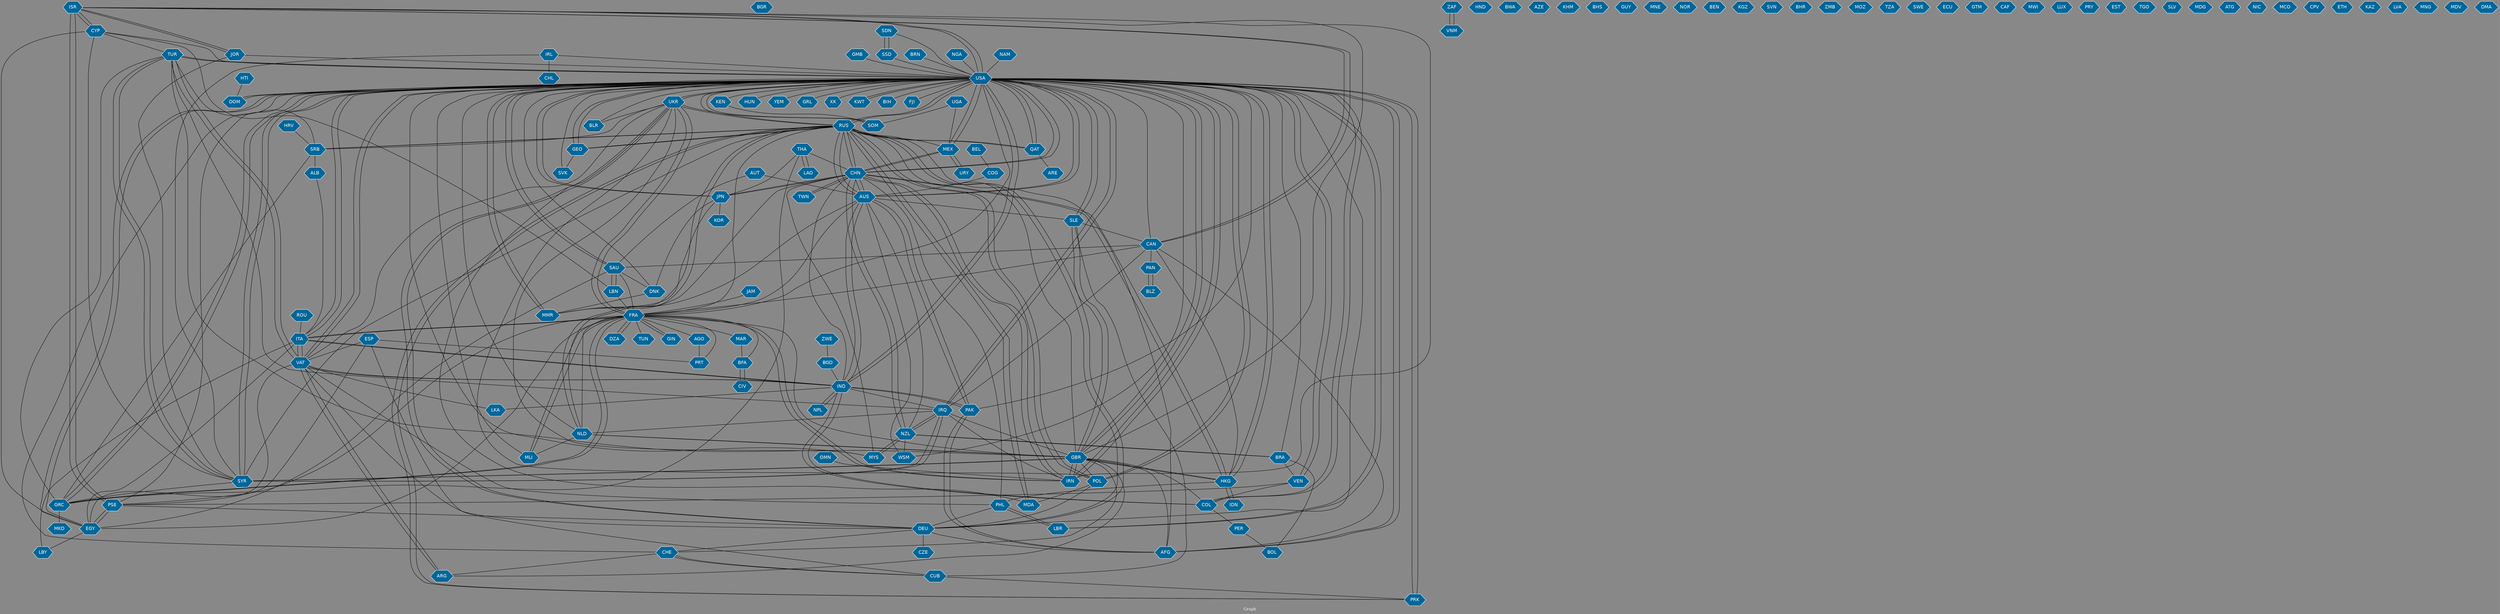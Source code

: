 // Countries together in item graph
graph {
	graph [bgcolor="#888888" fontcolor=white fontsize=12 label="Graph" outputorder=edgesfirst overlap=prism]
	node [color=white fillcolor="#006699" fontcolor=white fontname=Helvetica shape=hexagon style=filled]
	edge [arrowhead=open color=black fontcolor=white fontname=Courier fontsize=12]
		ISR [label=ISR]
		CYP [label=CYP]
		UKR [label=UKR]
		USA [label=USA]
		MEX [label=MEX]
		NGA [label=NGA]
		ARG [label=ARG]
		ESP [label=ESP]
		GRC [label=GRC]
		MAR [label=MAR]
		GBR [label=GBR]
		BGR [label=BGR]
		SYR [label=SYR]
		CHN [label=CHN]
		ITA [label=ITA]
		ROU [label=ROU]
		BGD [label=BGD]
		PHL [label=PHL]
		NZL [label=NZL]
		JPN [label=JPN]
		KEN [label=KEN]
		IRN [label=IRN]
		ZAF [label=ZAF]
		LBR [label=LBR]
		AFG [label=AFG]
		HUN [label=HUN]
		MMR [label=MMR]
		BRA [label=BRA]
		COL [label=COL]
		RUS [label=RUS]
		PRK [label=PRK]
		YEM [label=YEM]
		DOM [label=DOM]
		IRQ [label=IRQ]
		IND [label=IND]
		HND [label=HND]
		BWA [label=BWA]
		SAU [label=SAU]
		CHE [label=CHE]
		PAK [label=PAK]
		SRB [label=SRB]
		NLD [label=NLD]
		VEN [label=VEN]
		LKA [label=LKA]
		EGY [label=EGY]
		PSE [label=PSE]
		TUR [label=TUR]
		AZE [label=AZE]
		DEU [label=DEU]
		CHL [label=CHL]
		HKG [label=HKG]
		FRA [label=FRA]
		MLI [label=MLI]
		KHM [label=KHM]
		VAT [label=VAT]
		POL [label=POL]
		ALB [label=ALB]
		HTI [label=HTI]
		CUB [label=CUB]
		MYS [label=MYS]
		IDN [label=IDN]
		SDN [label=SDN]
		SSD [label=SSD]
		NPL [label=NPL]
		DZA [label=DZA]
		GEO [label=GEO]
		AUS [label=AUS]
		JOR [label=JOR]
		ARE [label=ARE]
		BHS [label=BHS]
		CAN [label=CAN]
		THA [label=THA]
		NAM [label=NAM]
		CZE [label=CZE]
		TWN [label=TWN]
		PRT [label=PRT]
		TUN [label=TUN]
		LBN [label=LBN]
		QAT [label=QAT]
		GUY [label=GUY]
		AUT [label=AUT]
		GMB [label=GMB]
		BEL [label=BEL]
		LBY [label=LBY]
		BFA [label=BFA]
		MNE [label=MNE]
		SLE [label=SLE]
		CIV [label=CIV]
		ZWE [label=ZWE]
		SVK [label=SVK]
		JAM [label=JAM]
		GRL [label=GRL]
		NOR [label=NOR]
		WSM [label=WSM]
		PER [label=PER]
		BEN [label=BEN]
		IRL [label=IRL]
		KGZ [label=KGZ]
		BLZ [label=BLZ]
		PAN [label=PAN]
		SVN [label=SVN]
		GIN [label=GIN]
		BHR [label=BHR]
		MDA [label=MDA]
		DNK [label=DNK]
		UGA [label=UGA]
		VNM [label=VNM]
		ZMB [label=ZMB]
		COG [label=COG]
		MOZ [label=MOZ]
		TZA [label=TZA]
		HRV [label=HRV]
		XK [label=XK]
		SWE [label=SWE]
		KWT [label=KWT]
		ECU [label=ECU]
		GTM [label=GTM]
		CAF [label=CAF]
		MWI [label=MWI]
		LUX [label=LUX]
		PRY [label=PRY]
		KOR [label=KOR]
		EST [label=EST]
		TGO [label=TGO]
		BIH [label=BIH]
		URY [label=URY]
		SLV [label=SLV]
		OMN [label=OMN]
		MKD [label=MKD]
		SOM [label=SOM]
		AGO [label=AGO]
		BLR [label=BLR]
		BOL [label=BOL]
		MDG [label=MDG]
		ATG [label=ATG]
		NIC [label=NIC]
		MCO [label=MCO]
		CPV [label=CPV]
		ETH [label=ETH]
		KAZ [label=KAZ]
		LVA [label=LVA]
		MNG [label=MNG]
		BRN [label=BRN]
		MDV [label=MDV]
		FJI [label=FJI]
		LAO [label=LAO]
		DMA [label=DMA]
			HKG -- USA [weight=1]
			DNK -- MMR [weight=1]
			UKR -- FRA [weight=1]
			ESP -- PSE [weight=1]
			TUR -- SYR [weight=4]
			NZL -- IRQ [weight=1]
			SYR -- TUR [weight=3]
			VEN -- USA [weight=2]
			MLI -- FRA [weight=1]
			EGY -- FRA [weight=1]
			IDN -- HKG [weight=2]
			USA -- VAT [weight=7]
			GBR -- COL [weight=1]
			SYR -- GRC [weight=1]
			FRA -- USA [weight=2]
			FRA -- AGO [weight=1]
			ESP -- PRT [weight=1]
			CAN -- USA [weight=1]
			ALB -- ITA [weight=1]
			USA -- GRL [weight=1]
			VAT -- IND [weight=1]
			GBR -- IRN [weight=7]
			IND -- VAT [weight=1]
			ROU -- ITA [weight=1]
			IRQ -- GBR [weight=1]
			USA -- COL [weight=1]
			AUT -- AUS [weight=1]
			CYP -- TUR [weight=1]
			MYS -- USA [weight=1]
			SLE -- USA [weight=1]
			DEU -- CHE [weight=1]
			LBR -- PHL [weight=1]
			USA -- MLI [weight=1]
			VAT -- TUR [weight=5]
			EGY -- CYP [weight=2]
			RUS -- GEO [weight=3]
			SLE -- GBR [weight=1]
			BEL -- COG [weight=1]
			KWT -- USA [weight=1]
			USA -- SOM [weight=1]
			EGY -- SAU [weight=1]
			ITA -- IND [weight=1]
			AFG -- USA [weight=6]
			IRL -- USA [weight=1]
			GBR -- ARG [weight=1]
			TUR -- VAT [weight=4]
			ITA -- EGY [weight=1]
			VNM -- ZAF [weight=1]
			GRC -- FRA [weight=2]
			USA -- LBR [weight=1]
			ISR -- IRN [weight=1]
			MEX -- URY [weight=1]
			HRV -- SRB [weight=2]
			RUS -- DEU [weight=4]
			MYS -- CHN [weight=1]
			CHE -- CUB [weight=1]
			MMR -- AUS [weight=1]
			DEU -- CZE [weight=2]
			SDN -- SSD [weight=4]
			DOM -- USA [weight=1]
			USA -- YEM [weight=3]
			JPN -- CHN [weight=4]
			JPN -- MMR [weight=1]
			PAK -- IND [weight=1]
			IRL -- SYR [weight=1]
			TUR -- USA [weight=1]
			FRA -- MLI [weight=1]
			HKG -- CAN [weight=1]
			LAO -- THA [weight=1]
			PRK -- USA [weight=2]
			FRA -- IRN [weight=2]
			RUS -- QAT [weight=1]
			USA -- UKR [weight=1]
			USA -- IRN [weight=12]
			COL -- PER [weight=1]
			NZL -- BRA [weight=1]
			AUS -- RUS [weight=1]
			UKR -- MYS [weight=2]
			NZL -- MYS [weight=1]
			PHL -- CHN [weight=1]
			BRN -- USA [weight=1]
			TWN -- CHN [weight=1]
			ITA -- FRA [weight=1]
			USA -- AFG [weight=2]
			DEU -- RUS [weight=4]
			JPN -- USA [weight=4]
			IRQ -- IRN [weight=1]
			CHN -- USA [weight=12]
			AGO -- PRT [weight=1]
			AUS -- USA [weight=1]
			GRC -- TUR [weight=1]
			COL -- IND [weight=1]
			EGY -- PSE [weight=1]
			USA -- CHE [weight=1]
			CYP -- SYR [weight=1]
			USA -- SVK [weight=2]
			IND -- AUS [weight=2]
			MYS -- NZL [weight=1]
			QAT -- ARE [weight=1]
			PAK -- AFG [weight=2]
			IRN -- FRA [weight=2]
			SRB -- GRC [weight=1]
			RUS -- SYR [weight=1]
			IND -- USA [weight=3]
			FRA -- CAN [weight=2]
			CHN -- AUS [weight=2]
			JOR -- SYR [weight=2]
			AUS -- PAK [weight=1]
			GBR -- HKG [weight=2]
			CHN -- TWN [weight=1]
			FRA -- TUN [weight=1]
			CUB -- CHE [weight=2]
			USA -- SYR [weight=5]
			VAT -- USA [weight=8]
			PAN -- BLZ [weight=1]
			DZA -- FRA [weight=1]
			GBR -- USA [weight=2]
			USA -- IRQ [weight=7]
			HKG -- PHL [weight=2]
			GBR -- SLE [weight=1]
			PSE -- EGY [weight=2]
			RUS -- POL [weight=3]
			HKG -- GBR [weight=1]
			USA -- TUR [weight=3]
			CHN -- JPN [weight=11]
			POL -- DEU [weight=1]
			UKR -- USA [weight=8]
			JAM -- FRA [weight=1]
			RUS -- PRK [weight=2]
			IRQ -- SYR [weight=2]
			RUS -- MDA [weight=2]
			PSE -- ISR [weight=16]
			DEU -- VAT [weight=1]
			RUS -- NLD [weight=1]
			PER -- BOL [weight=1]
			SLE -- CAN [weight=1]
			ISR -- USA [weight=1]
			GEO -- USA [weight=1]
			TUR -- IRQ [weight=1]
			UKR -- MDA [weight=1]
			MAR -- BFA [weight=1]
			PSE -- DEU [weight=1]
			GBR -- RUS [weight=1]
			AUS -- WSM [weight=1]
			AUS -- SLE [weight=2]
			RUS -- SRB [weight=1]
			CIV -- BFA [weight=1]
			FRA -- GRC [weight=4]
			PHL -- LBR [weight=2]
			USA -- RUS [weight=4]
			USA -- NLD [weight=1]
			EGY -- VAT [weight=2]
			NZL -- WSM [weight=2]
			JPN -- KOR [weight=2]
			NAM -- USA [weight=1]
			POL -- USA [weight=1]
			LBY -- ITA [weight=1]
			GBR -- FRA [weight=2]
			CHE -- ARG [weight=1]
			GBR -- SYR [weight=1]
			HKG -- IDN [weight=1]
			DEU -- AFG [weight=1]
			RUS -- MEX [weight=3]
			ESP -- CUB [weight=1]
			PSE -- FRA [weight=3]
			ISR -- PSE [weight=11]
			IRQ -- NLD [weight=1]
			IND -- PAK [weight=2]
			IRQ -- NZL [weight=1]
			NPL -- IND [weight=2]
			USA -- GEO [weight=1]
			GRC -- MKD [weight=1]
			HKG -- CHN [weight=5]
			VAT -- LKA [weight=1]
			UKR -- POL [weight=2]
			IND -- LKA [weight=1]
			CAN -- AFG [weight=1]
			GBR -- CHE [weight=1]
			LBN -- CYP [weight=1]
			IRN -- CHN [weight=1]
			GMB -- USA [weight=1]
			CAN -- IRQ [weight=1]
			SYR -- IRQ [weight=1]
			NLD -- RUS [weight=1]
			IRL -- CHL [weight=1]
			CHN -- NZL [weight=1]
			SAU -- DNK [weight=1]
			SRB -- RUS [weight=2]
			USA -- ITA [weight=1]
			USA -- XK [weight=1]
			WSM -- USA [weight=1]
			GBR -- AFG [weight=1]
			SRB -- ALB [weight=2]
			FRA -- DZA [weight=2]
			BLZ -- PAN [weight=1]
			COG -- AUS [weight=1]
			BRA -- NZL [weight=2]
			VAT -- UKR [weight=1]
			BFA -- FRA [weight=1]
			AUS -- NZL [weight=3]
			FRA -- MAR [weight=1]
			UGA -- MEX [weight=1]
			USA -- DNK [weight=1]
			POL -- MDA [weight=1]
			USA -- KEN [weight=1]
			MEX -- USA [weight=3]
			COL -- USA [weight=1]
			NLD -- GBR [weight=2]
			UKR -- BLR [weight=2]
			IND -- COL [weight=1]
			USA -- MEX [weight=6]
			THA -- CHN [weight=2]
			GBR -- NLD [weight=2]
			NLD -- MLI [weight=1]
			HTI -- DOM [weight=1]
			SOM -- USA [weight=2]
			USA -- GRC [weight=1]
			CAN -- PAN [weight=1]
			RUS -- UKR [weight=7]
			MMR -- USA [weight=5]
			FRA -- RUS [weight=3]
			IRN -- USA [weight=8]
			GRC -- USA [weight=1]
			GBR -- POL [weight=1]
			VAT -- PHL [weight=1]
			VAT -- ARG [weight=1]
			IRN -- GBR [weight=3]
			JPN -- DNK [weight=1]
			RUS -- AFG [weight=1]
			EGY -- USA [weight=2]
			KEN -- SOM [weight=1]
			POL -- RUS [weight=4]
			RUS -- AUS [weight=2]
			EGY -- LBY [weight=1]
			USA -- QAT [weight=1]
			ISR -- CYP [weight=1]
			NLD -- FRA [weight=1]
			USA -- BRA [weight=2]
			THA -- LAO [weight=1]
			USA -- FJI [weight=1]
			CHN -- MEX [weight=1]
			USA -- DEU [weight=1]
			USA -- PAK [weight=2]
			QAT -- USA [weight=4]
			UGA -- SOM [weight=1]
			SDN -- USA [weight=3]
			GEO -- RUS [weight=1]
			NZL -- CHN [weight=1]
			BGD -- IND [weight=2]
			USA -- PRK [weight=5]
			GEO -- SVK [weight=2]
			USA -- ISR [weight=4]
			USA -- AUS [weight=1]
			SYR -- USA [weight=4]
			UKR -- DEU [weight=2]
			USA -- HKG [weight=2]
			TUR -- SRB [weight=1]
			ISR -- JOR [weight=1]
			UKR -- RUS [weight=10]
			ZWE -- BGD [weight=1]
			USA -- HUN [weight=1]
			DEU -- UKR [weight=2]
			ARG -- VAT [weight=1]
			IND -- ITA [weight=1]
			ZAF -- VNM [weight=1]
			CAN -- ISR [weight=1]
			USA -- EGY [weight=1]
			SYR -- GBR [weight=1]
			USA -- PSE [weight=2]
			ITA -- VAT [weight=2]
			MEX -- CHN [weight=2]
			VAT -- ITA [weight=2]
			IRQ -- USA [weight=6]
			CHN -- IRN [weight=1]
			OMN -- IRN [weight=1]
			CAN -- SAU [weight=1]
			USA -- POL [weight=3]
			VEN -- COL [weight=1]
			ISR -- GBR [weight=1]
			AUS -- IND [weight=1]
			PAK -- AUS [weight=1]
			AUS -- FRA [weight=1]
			SRB -- UKR [weight=1]
			USA -- SLE [weight=2]
			VEN -- PSE [weight=1]
			USA -- SAU [weight=2]
			AUT -- SAU [weight=1]
			GBR -- TUR [weight=2]
			BLR -- USA [weight=2]
			USA -- BIH [weight=1]
			USA -- IND [weight=3]
			NGA -- USA [weight=1]
			MDA -- RUS [weight=1]
			LBR -- USA [weight=2]
			BRA -- BOL [weight=1]
			IND -- IRQ [weight=2]
			USA -- CYP [weight=1]
			ESP -- VAT [weight=1]
			PHL -- DEU [weight=1]
			QAT -- RUS [weight=2]
			JOR -- ISR [weight=1]
			SSD -- USA [weight=1]
			CHN -- RUS [weight=3]
			SAU -- FRA [weight=2]
			RUS -- USA [weight=7]
			THA -- JPN [weight=2]
			GIN -- FRA [weight=1]
			CUB -- SLE [weight=3]
			SAU -- LBN [weight=1]
			USA -- VEN [weight=2]
			LBN -- FRA [weight=2]
			FRA -- ITA [weight=1]
			USA -- DOM [weight=1]
			LBN -- SAU [weight=1]
			USA -- MMR [weight=7]
			BRA -- VEN [weight=1]
			USA -- CHN [weight=14]
			CUB -- PRK [weight=1]
			URY -- MEX [weight=1]
			JOR -- USA [weight=1]
			THA -- GRC [weight=1]
			IND -- CHN [weight=1]
			FRA -- PRT [weight=1]
			PRK -- RUS [weight=3]
			AUS -- CHN [weight=5]
			ITA -- USA [weight=1]
			USA -- KWT [weight=1]
			USA -- JPN [weight=3]
			SSD -- SDN [weight=1]
			USA -- GBR [weight=1]
			FRA -- UKR [weight=1]
			CYP -- ISR [weight=1]
			RUS -- CHN [weight=2]
			AFG -- PAK [weight=3]
			FRA -- GIN [weight=1]
			ISR -- CAN [weight=1]
			IND -- NPL [weight=1]
			MMR -- CHN [weight=1]
			BFA -- CIV [weight=1]
			CHN -- HKG [weight=10]
			SAU -- USA [weight=1]
}